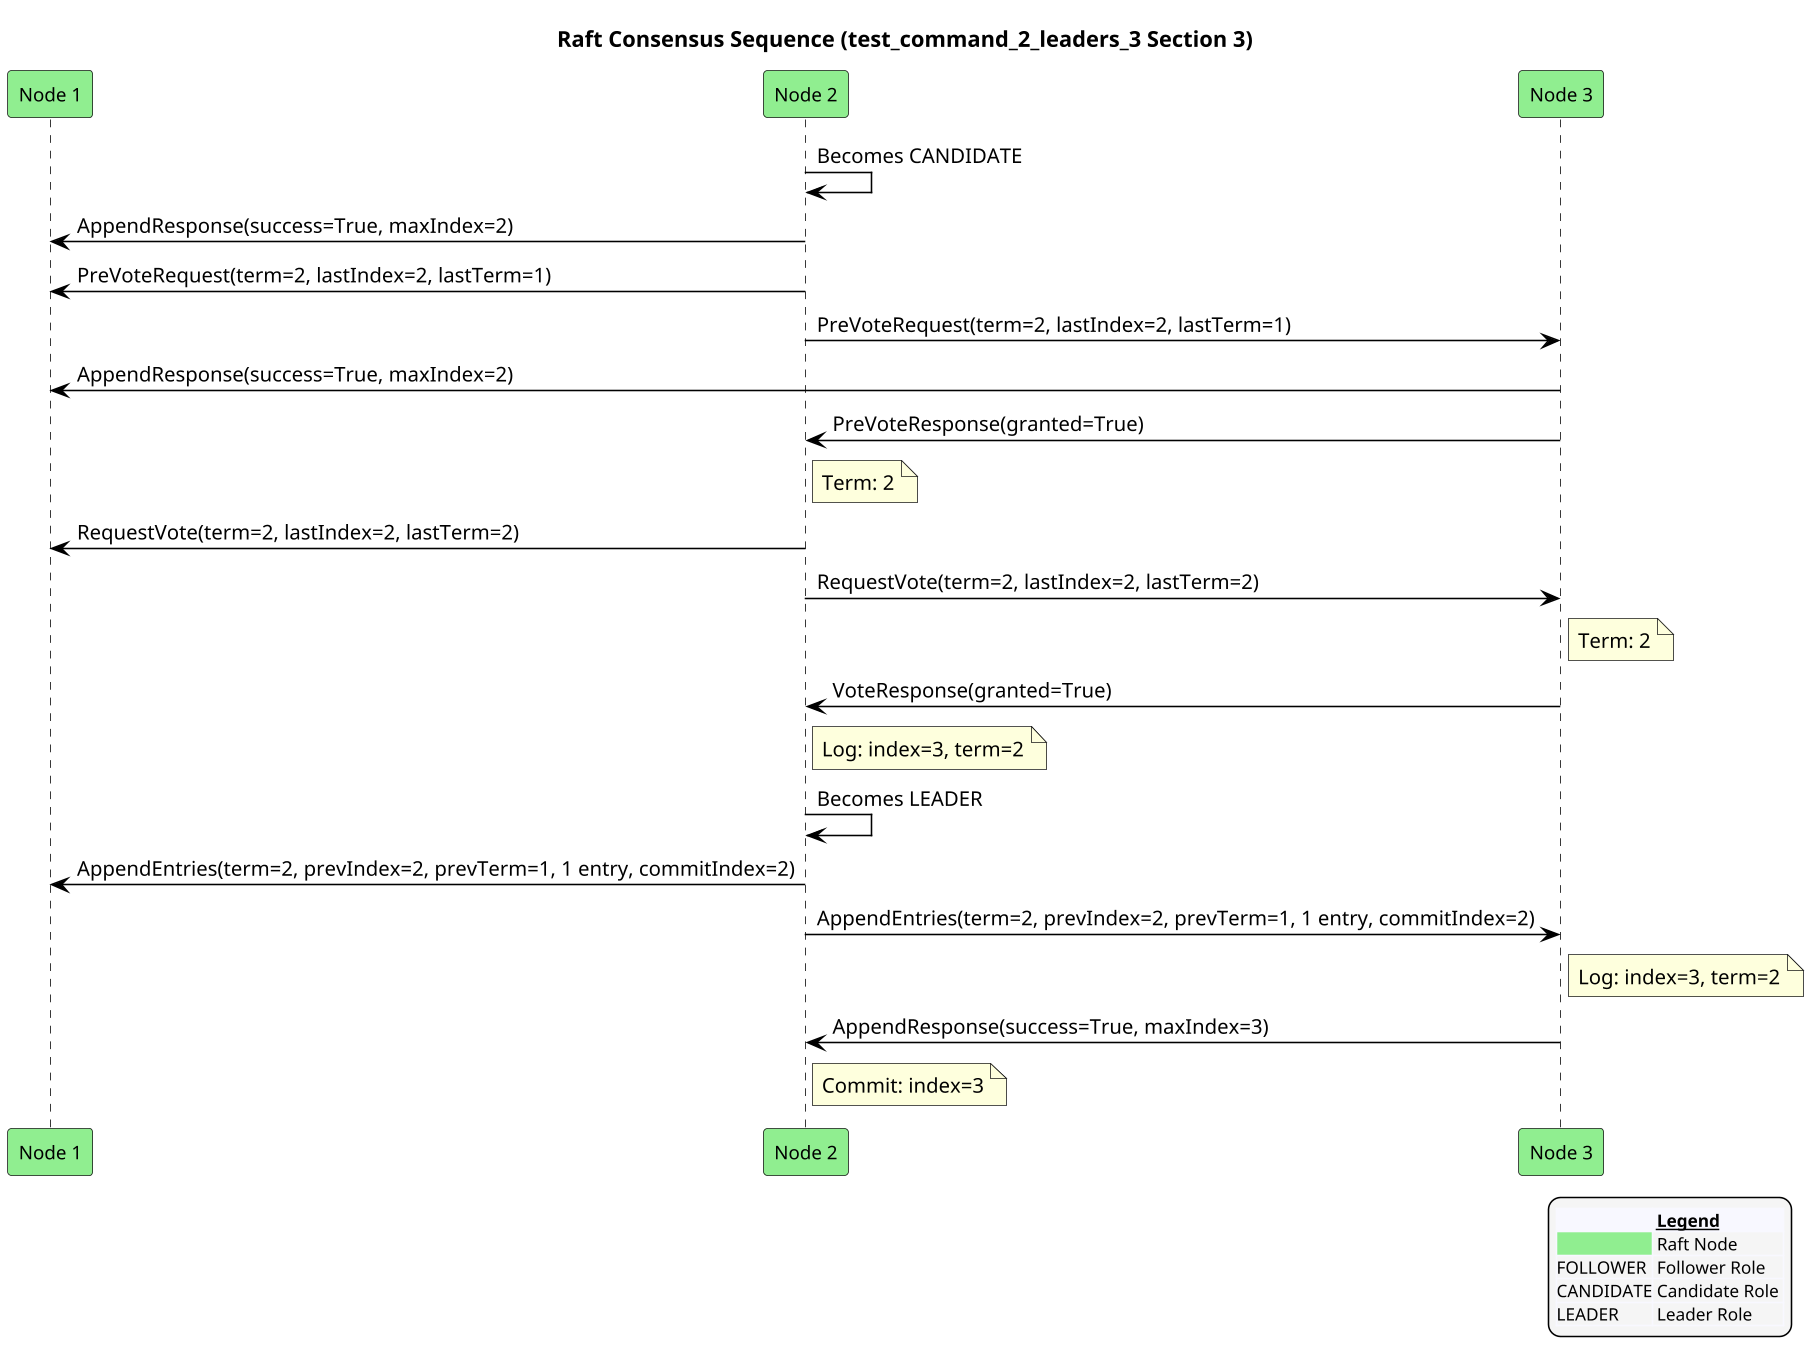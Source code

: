 @startuml
!pragma ratio 0.7
skinparam dpi 150
skinparam monochrome false
skinparam sequence {
  ArrowColor Black
  ActorBorderColor Black
  LifeLineBorderColor Black
  ParticipantFontSize 12
  Padding 10
}
skinparam legend {
  BackgroundColor #F5F5F5
  FontSize 11
}
title Raft Consensus Sequence (test_command_2_leaders_3 Section 3)

participant "Node 1" as n1 order 10 #Lightgreen
participant "Node 2" as n2 order 20 #Lightgreen
participant "Node 3" as n3 order 30 #Lightgreen
n2 -> n2: Becomes CANDIDATE
n2 -> n1: AppendResponse(success=True, maxIndex=2)
n2 -> n1: PreVoteRequest(term=2, lastIndex=2, lastTerm=1)
n2 -> n3: PreVoteRequest(term=2, lastIndex=2, lastTerm=1)
n3 -> n1: AppendResponse(success=True, maxIndex=2)
n3 -> n2: PreVoteResponse(granted=True)
note right of n2: Term: 2
n2 -> n1: RequestVote(term=2, lastIndex=2, lastTerm=2)
n2 -> n3: RequestVote(term=2, lastIndex=2, lastTerm=2)
note right of n3: Term: 2
n3 -> n2: VoteResponse(granted=True)
note right of n2: Log: index=3, term=2
n2 -> n2: Becomes LEADER
n2 -> n1: AppendEntries(term=2, prevIndex=2, prevTerm=1, 1 entry, commitIndex=2)
n2 -> n3: AppendEntries(term=2, prevIndex=2, prevTerm=1, 1 entry, commitIndex=2)
note right of n3: Log: index=3, term=2
n3 -> n2: AppendResponse(success=True, maxIndex=3)
note right of n2: Commit: index=3

legend right
  <#GhostWhite,#GhostWhite>|      |= __Legend__ |
  |<#Lightgreen>| Raft Node |
  |FOLLOWER| Follower Role |
  |CANDIDATE| Candidate Role |
  |LEADER| Leader Role |
endlegend
@enduml
